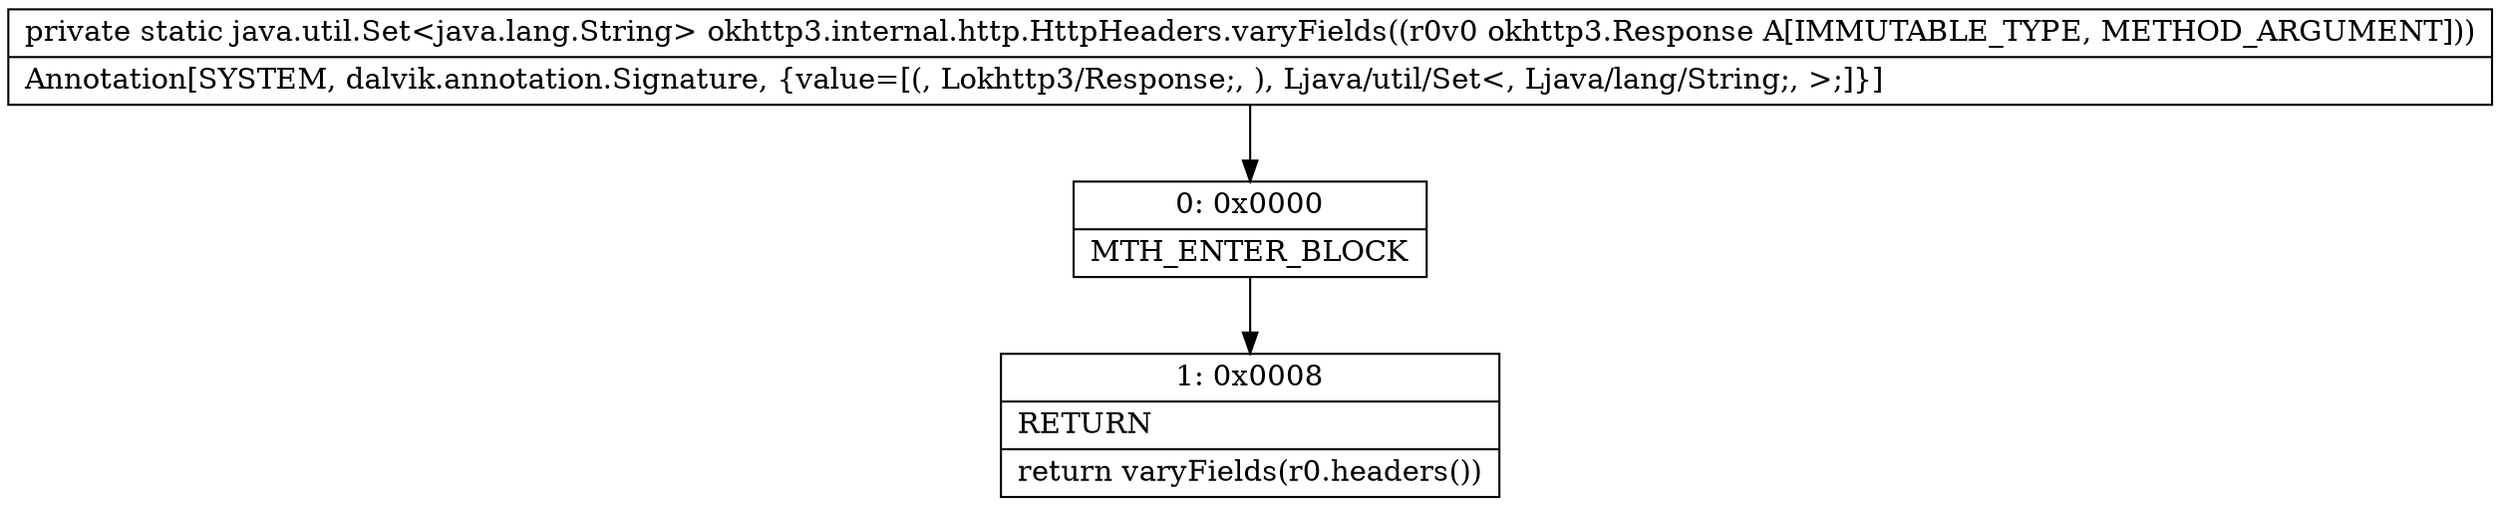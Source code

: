 digraph "CFG forokhttp3.internal.http.HttpHeaders.varyFields(Lokhttp3\/Response;)Ljava\/util\/Set;" {
Node_0 [shape=record,label="{0\:\ 0x0000|MTH_ENTER_BLOCK\l}"];
Node_1 [shape=record,label="{1\:\ 0x0008|RETURN\l|return varyFields(r0.headers())\l}"];
MethodNode[shape=record,label="{private static java.util.Set\<java.lang.String\> okhttp3.internal.http.HttpHeaders.varyFields((r0v0 okhttp3.Response A[IMMUTABLE_TYPE, METHOD_ARGUMENT]))  | Annotation[SYSTEM, dalvik.annotation.Signature, \{value=[(, Lokhttp3\/Response;, ), Ljava\/util\/Set\<, Ljava\/lang\/String;, \>;]\}]\l}"];
MethodNode -> Node_0;
Node_0 -> Node_1;
}

